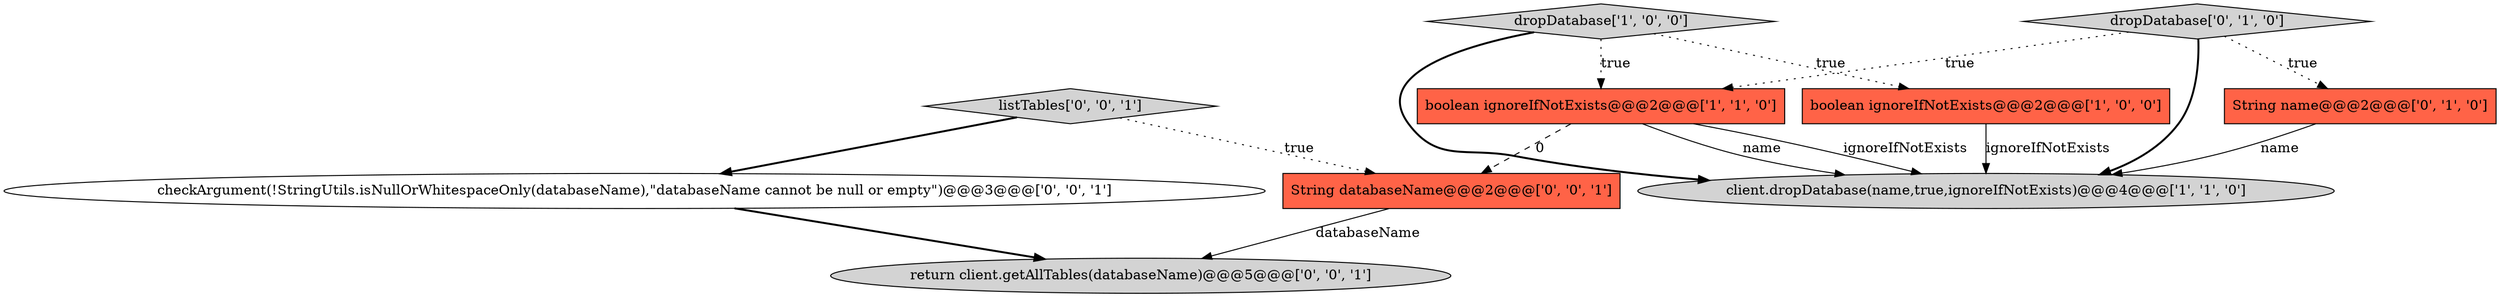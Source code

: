 digraph {
7 [style = filled, label = "return client.getAllTables(databaseName)@@@5@@@['0', '0', '1']", fillcolor = lightgray, shape = ellipse image = "AAA0AAABBB3BBB"];
6 [style = filled, label = "String databaseName@@@2@@@['0', '0', '1']", fillcolor = tomato, shape = box image = "AAA0AAABBB3BBB"];
4 [style = filled, label = "dropDatabase['0', '1', '0']", fillcolor = lightgray, shape = diamond image = "AAA0AAABBB2BBB"];
1 [style = filled, label = "client.dropDatabase(name,true,ignoreIfNotExists)@@@4@@@['1', '1', '0']", fillcolor = lightgray, shape = ellipse image = "AAA0AAABBB1BBB"];
5 [style = filled, label = "String name@@@2@@@['0', '1', '0']", fillcolor = tomato, shape = box image = "AAA0AAABBB2BBB"];
0 [style = filled, label = "boolean ignoreIfNotExists@@@2@@@['1', '0', '0']", fillcolor = tomato, shape = box image = "AAA0AAABBB1BBB"];
8 [style = filled, label = "checkArgument(!StringUtils.isNullOrWhitespaceOnly(databaseName),\"databaseName cannot be null or empty\")@@@3@@@['0', '0', '1']", fillcolor = white, shape = ellipse image = "AAA0AAABBB3BBB"];
9 [style = filled, label = "listTables['0', '0', '1']", fillcolor = lightgray, shape = diamond image = "AAA0AAABBB3BBB"];
2 [style = filled, label = "dropDatabase['1', '0', '0']", fillcolor = lightgray, shape = diamond image = "AAA0AAABBB1BBB"];
3 [style = filled, label = "boolean ignoreIfNotExists@@@2@@@['1', '1', '0']", fillcolor = tomato, shape = box image = "AAA0AAABBB1BBB"];
4->5 [style = dotted, label="true"];
8->7 [style = bold, label=""];
3->6 [style = dashed, label="0"];
4->1 [style = bold, label=""];
2->0 [style = dotted, label="true"];
9->8 [style = bold, label=""];
2->3 [style = dotted, label="true"];
5->1 [style = solid, label="name"];
3->1 [style = solid, label="name"];
3->1 [style = solid, label="ignoreIfNotExists"];
4->3 [style = dotted, label="true"];
2->1 [style = bold, label=""];
0->1 [style = solid, label="ignoreIfNotExists"];
9->6 [style = dotted, label="true"];
6->7 [style = solid, label="databaseName"];
}
